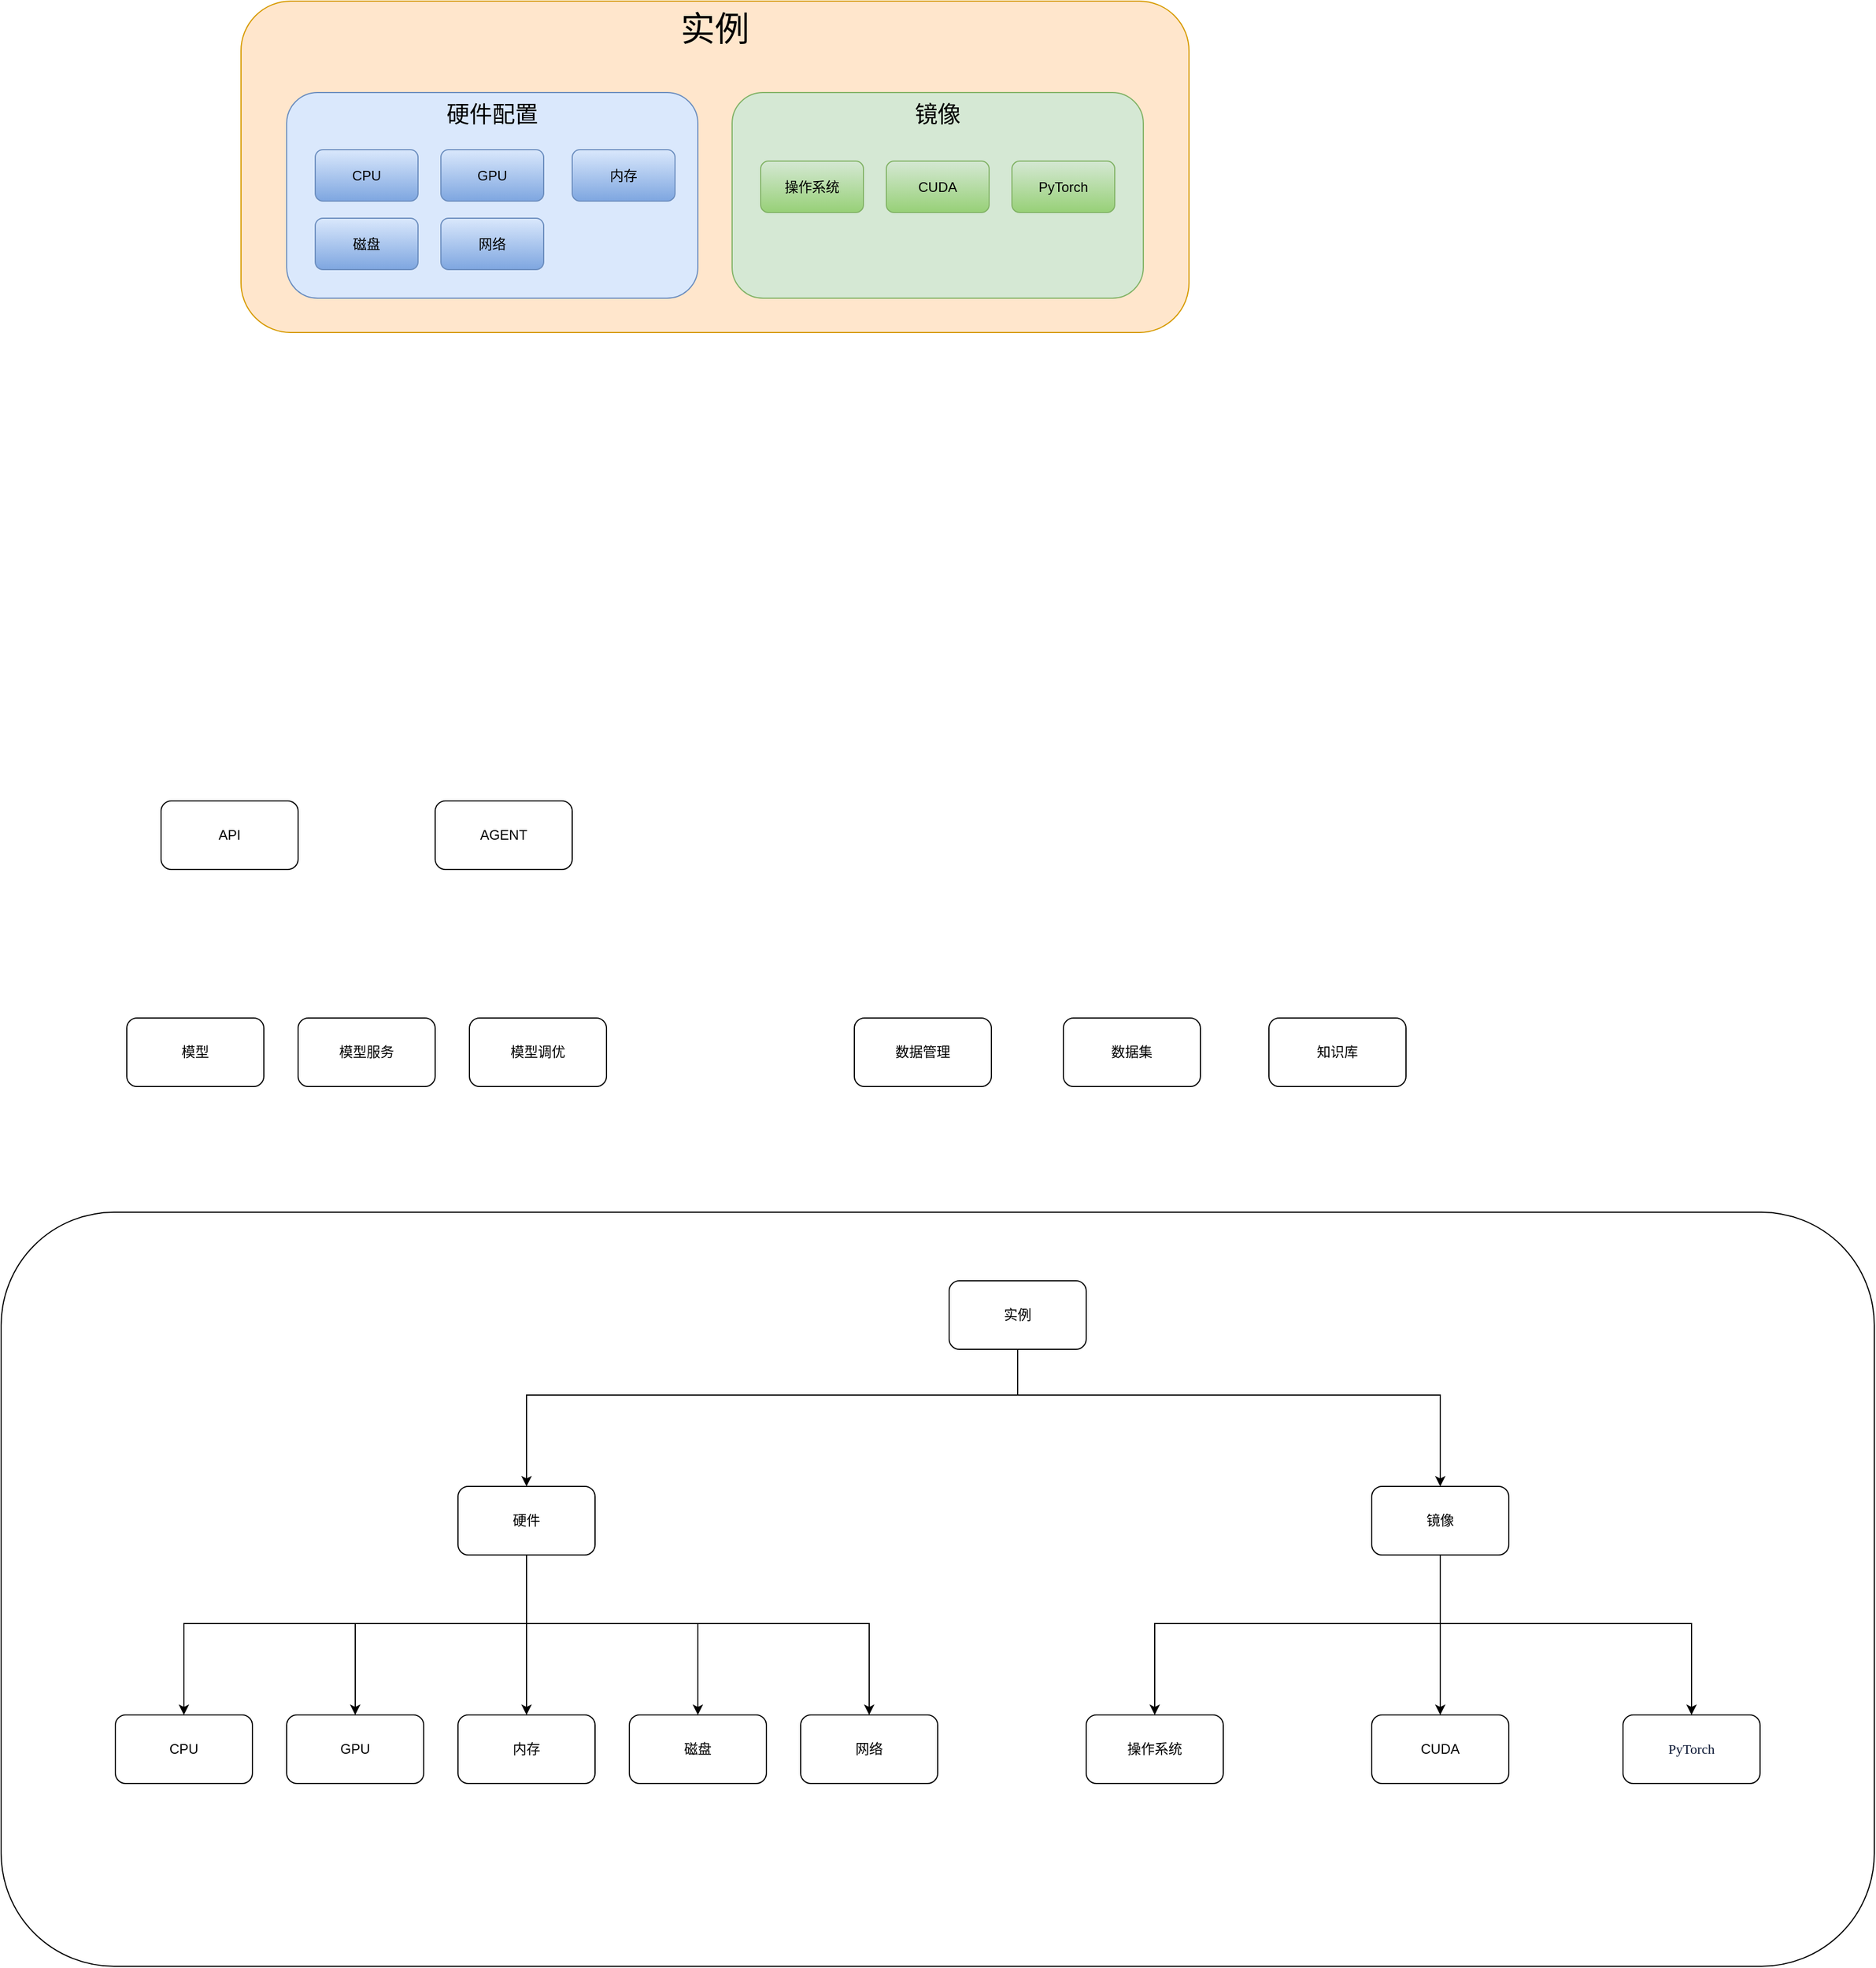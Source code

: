 <mxfile version="28.0.1">
  <diagram name="第 1 页" id="XaoYMrmnhK-bOxz_jXeJ">
    <mxGraphModel dx="2239" dy="2052" grid="1" gridSize="10" guides="1" tooltips="1" connect="1" arrows="1" fold="1" page="1" pageScale="1" pageWidth="827" pageHeight="1169" math="0" shadow="0">
      <root>
        <mxCell id="0" />
        <mxCell id="1" parent="0" />
        <mxCell id="ZqEaL4qXER9mNjsGFA9_-49" value="实例" style="rounded=1;whiteSpace=wrap;html=1;fillColor=#ffe6cc;strokeColor=#d79b00;verticalAlign=top;fontSize=30;labelBorderColor=none;" vertex="1" parent="1">
          <mxGeometry x="170" y="-1100" width="830" height="290" as="geometry" />
        </mxCell>
        <mxCell id="ZqEaL4qXER9mNjsGFA9_-25" value="" style="rounded=1;whiteSpace=wrap;html=1;" vertex="1" parent="1">
          <mxGeometry x="-40" y="-40" width="1640" height="660" as="geometry" />
        </mxCell>
        <mxCell id="ZqEaL4qXER9mNjsGFA9_-12" style="edgeStyle=orthogonalEdgeStyle;rounded=0;orthogonalLoop=1;jettySize=auto;html=1;" edge="1" parent="1" source="ZqEaL4qXER9mNjsGFA9_-4" target="ZqEaL4qXER9mNjsGFA9_-10">
          <mxGeometry relative="1" as="geometry">
            <Array as="points">
              <mxPoint x="850" y="120" />
              <mxPoint x="420" y="120" />
            </Array>
          </mxGeometry>
        </mxCell>
        <mxCell id="ZqEaL4qXER9mNjsGFA9_-13" style="edgeStyle=orthogonalEdgeStyle;rounded=0;orthogonalLoop=1;jettySize=auto;html=1;" edge="1" parent="1" source="ZqEaL4qXER9mNjsGFA9_-4" target="ZqEaL4qXER9mNjsGFA9_-11">
          <mxGeometry relative="1" as="geometry">
            <Array as="points">
              <mxPoint x="850" y="120" />
              <mxPoint x="1220" y="120" />
            </Array>
          </mxGeometry>
        </mxCell>
        <mxCell id="ZqEaL4qXER9mNjsGFA9_-4" value="实例" style="rounded=1;whiteSpace=wrap;html=1;" vertex="1" parent="1">
          <mxGeometry x="790" y="20" width="120" height="60" as="geometry" />
        </mxCell>
        <mxCell id="ZqEaL4qXER9mNjsGFA9_-5" value="操作系统" style="rounded=1;whiteSpace=wrap;html=1;" vertex="1" parent="1">
          <mxGeometry x="910" y="400" width="120" height="60" as="geometry" />
        </mxCell>
        <mxCell id="ZqEaL4qXER9mNjsGFA9_-6" value="CPU" style="rounded=1;whiteSpace=wrap;html=1;" vertex="1" parent="1">
          <mxGeometry x="60" y="400" width="120" height="60" as="geometry" />
        </mxCell>
        <mxCell id="ZqEaL4qXER9mNjsGFA9_-7" value="内存" style="rounded=1;whiteSpace=wrap;html=1;" vertex="1" parent="1">
          <mxGeometry x="360" y="400" width="120" height="60" as="geometry" />
        </mxCell>
        <mxCell id="ZqEaL4qXER9mNjsGFA9_-8" value="磁盘" style="rounded=1;whiteSpace=wrap;html=1;" vertex="1" parent="1">
          <mxGeometry x="510" y="400" width="120" height="60" as="geometry" />
        </mxCell>
        <mxCell id="ZqEaL4qXER9mNjsGFA9_-9" value="GPU" style="rounded=1;whiteSpace=wrap;html=1;" vertex="1" parent="1">
          <mxGeometry x="210" y="400" width="120" height="60" as="geometry" />
        </mxCell>
        <mxCell id="ZqEaL4qXER9mNjsGFA9_-14" style="edgeStyle=orthogonalEdgeStyle;rounded=0;orthogonalLoop=1;jettySize=auto;html=1;entryX=0.5;entryY=0;entryDx=0;entryDy=0;" edge="1" parent="1" source="ZqEaL4qXER9mNjsGFA9_-10" target="ZqEaL4qXER9mNjsGFA9_-6">
          <mxGeometry relative="1" as="geometry">
            <Array as="points">
              <mxPoint x="420" y="320" />
              <mxPoint x="120" y="320" />
            </Array>
          </mxGeometry>
        </mxCell>
        <mxCell id="ZqEaL4qXER9mNjsGFA9_-15" style="edgeStyle=orthogonalEdgeStyle;rounded=0;orthogonalLoop=1;jettySize=auto;html=1;entryX=0.5;entryY=0;entryDx=0;entryDy=0;" edge="1" parent="1" source="ZqEaL4qXER9mNjsGFA9_-10" target="ZqEaL4qXER9mNjsGFA9_-9">
          <mxGeometry relative="1" as="geometry">
            <Array as="points">
              <mxPoint x="420" y="320" />
              <mxPoint x="270" y="320" />
            </Array>
          </mxGeometry>
        </mxCell>
        <mxCell id="ZqEaL4qXER9mNjsGFA9_-16" style="edgeStyle=orthogonalEdgeStyle;rounded=0;orthogonalLoop=1;jettySize=auto;html=1;entryX=0.5;entryY=0;entryDx=0;entryDy=0;" edge="1" parent="1" source="ZqEaL4qXER9mNjsGFA9_-10" target="ZqEaL4qXER9mNjsGFA9_-7">
          <mxGeometry relative="1" as="geometry">
            <Array as="points">
              <mxPoint x="420" y="320" />
              <mxPoint x="420" y="320" />
            </Array>
          </mxGeometry>
        </mxCell>
        <mxCell id="ZqEaL4qXER9mNjsGFA9_-17" style="edgeStyle=orthogonalEdgeStyle;rounded=0;orthogonalLoop=1;jettySize=auto;html=1;exitX=0.5;exitY=1;exitDx=0;exitDy=0;" edge="1" parent="1" source="ZqEaL4qXER9mNjsGFA9_-10" target="ZqEaL4qXER9mNjsGFA9_-8">
          <mxGeometry relative="1" as="geometry">
            <Array as="points">
              <mxPoint x="420" y="320" />
              <mxPoint x="570" y="320" />
            </Array>
          </mxGeometry>
        </mxCell>
        <mxCell id="ZqEaL4qXER9mNjsGFA9_-19" style="edgeStyle=orthogonalEdgeStyle;rounded=0;orthogonalLoop=1;jettySize=auto;html=1;" edge="1" parent="1" source="ZqEaL4qXER9mNjsGFA9_-10" target="ZqEaL4qXER9mNjsGFA9_-18">
          <mxGeometry relative="1" as="geometry">
            <Array as="points">
              <mxPoint x="420" y="320" />
              <mxPoint x="720" y="320" />
            </Array>
          </mxGeometry>
        </mxCell>
        <mxCell id="ZqEaL4qXER9mNjsGFA9_-10" value="硬件" style="rounded=1;whiteSpace=wrap;html=1;" vertex="1" parent="1">
          <mxGeometry x="360" y="200" width="120" height="60" as="geometry" />
        </mxCell>
        <mxCell id="ZqEaL4qXER9mNjsGFA9_-20" style="edgeStyle=orthogonalEdgeStyle;rounded=0;orthogonalLoop=1;jettySize=auto;html=1;entryX=0.5;entryY=0;entryDx=0;entryDy=0;" edge="1" parent="1" source="ZqEaL4qXER9mNjsGFA9_-11" target="ZqEaL4qXER9mNjsGFA9_-5">
          <mxGeometry relative="1" as="geometry">
            <Array as="points">
              <mxPoint x="1220" y="320" />
              <mxPoint x="970" y="320" />
            </Array>
          </mxGeometry>
        </mxCell>
        <mxCell id="ZqEaL4qXER9mNjsGFA9_-22" style="edgeStyle=orthogonalEdgeStyle;rounded=0;orthogonalLoop=1;jettySize=auto;html=1;entryX=0.5;entryY=0;entryDx=0;entryDy=0;" edge="1" parent="1" source="ZqEaL4qXER9mNjsGFA9_-11" target="ZqEaL4qXER9mNjsGFA9_-21">
          <mxGeometry relative="1" as="geometry">
            <Array as="points">
              <mxPoint x="1220" y="330" />
              <mxPoint x="1220" y="330" />
            </Array>
          </mxGeometry>
        </mxCell>
        <mxCell id="ZqEaL4qXER9mNjsGFA9_-24" style="edgeStyle=orthogonalEdgeStyle;rounded=0;orthogonalLoop=1;jettySize=auto;html=1;entryX=0.5;entryY=0;entryDx=0;entryDy=0;" edge="1" parent="1" source="ZqEaL4qXER9mNjsGFA9_-11" target="ZqEaL4qXER9mNjsGFA9_-23">
          <mxGeometry relative="1" as="geometry">
            <Array as="points">
              <mxPoint x="1220" y="320" />
              <mxPoint x="1440" y="320" />
            </Array>
          </mxGeometry>
        </mxCell>
        <mxCell id="ZqEaL4qXER9mNjsGFA9_-11" value="镜像" style="rounded=1;whiteSpace=wrap;html=1;" vertex="1" parent="1">
          <mxGeometry x="1160" y="200" width="120" height="60" as="geometry" />
        </mxCell>
        <mxCell id="ZqEaL4qXER9mNjsGFA9_-18" value="网络" style="rounded=1;whiteSpace=wrap;html=1;" vertex="1" parent="1">
          <mxGeometry x="660" y="400" width="120" height="60" as="geometry" />
        </mxCell>
        <mxCell id="ZqEaL4qXER9mNjsGFA9_-21" value="CUDA" style="rounded=1;whiteSpace=wrap;html=1;" vertex="1" parent="1">
          <mxGeometry x="1160" y="400" width="120" height="60" as="geometry" />
        </mxCell>
        <mxCell id="ZqEaL4qXER9mNjsGFA9_-23" value="&lt;span style=&quot;color: rgb(10, 22, 51); font-family: PingFangSC-Regular; text-align: left; text-wrap-mode: nowrap; background-color: rgb(255, 255, 255);&quot;&gt;PyTorch&lt;/span&gt;" style="rounded=1;whiteSpace=wrap;html=1;" vertex="1" parent="1">
          <mxGeometry x="1380" y="400" width="120" height="60" as="geometry" />
        </mxCell>
        <mxCell id="ZqEaL4qXER9mNjsGFA9_-26" value="模型" style="rounded=1;whiteSpace=wrap;html=1;" vertex="1" parent="1">
          <mxGeometry x="70" y="-210" width="120" height="60" as="geometry" />
        </mxCell>
        <mxCell id="ZqEaL4qXER9mNjsGFA9_-27" value="模型服务" style="rounded=1;whiteSpace=wrap;html=1;" vertex="1" parent="1">
          <mxGeometry x="220" y="-210" width="120" height="60" as="geometry" />
        </mxCell>
        <mxCell id="ZqEaL4qXER9mNjsGFA9_-28" value="模型调优" style="rounded=1;whiteSpace=wrap;html=1;" vertex="1" parent="1">
          <mxGeometry x="370" y="-210" width="120" height="60" as="geometry" />
        </mxCell>
        <mxCell id="ZqEaL4qXER9mNjsGFA9_-29" value="数据管理" style="rounded=1;whiteSpace=wrap;html=1;" vertex="1" parent="1">
          <mxGeometry x="707" y="-210" width="120" height="60" as="geometry" />
        </mxCell>
        <mxCell id="ZqEaL4qXER9mNjsGFA9_-30" value="知识库" style="rounded=1;whiteSpace=wrap;html=1;" vertex="1" parent="1">
          <mxGeometry x="1070" y="-210" width="120" height="60" as="geometry" />
        </mxCell>
        <mxCell id="ZqEaL4qXER9mNjsGFA9_-31" value="数据集" style="rounded=1;whiteSpace=wrap;html=1;" vertex="1" parent="1">
          <mxGeometry x="890" y="-210" width="120" height="60" as="geometry" />
        </mxCell>
        <mxCell id="ZqEaL4qXER9mNjsGFA9_-32" value="API" style="rounded=1;whiteSpace=wrap;html=1;" vertex="1" parent="1">
          <mxGeometry x="100" y="-400" width="120" height="60" as="geometry" />
        </mxCell>
        <mxCell id="ZqEaL4qXER9mNjsGFA9_-33" value="AGENT" style="rounded=1;whiteSpace=wrap;html=1;" vertex="1" parent="1">
          <mxGeometry x="340" y="-400" width="120" height="60" as="geometry" />
        </mxCell>
        <mxCell id="ZqEaL4qXER9mNjsGFA9_-47" value="" style="group" vertex="1" connectable="0" parent="1">
          <mxGeometry x="210" y="-1020" width="360" height="180" as="geometry" />
        </mxCell>
        <mxCell id="ZqEaL4qXER9mNjsGFA9_-34" value="硬件配置" style="rounded=1;whiteSpace=wrap;html=1;verticalAlign=top;fontSize=20;fillColor=#dae8fc;strokeColor=#6c8ebf;" vertex="1" parent="ZqEaL4qXER9mNjsGFA9_-47">
          <mxGeometry width="360" height="180" as="geometry" />
        </mxCell>
        <mxCell id="ZqEaL4qXER9mNjsGFA9_-35" value="CPU" style="rounded=1;whiteSpace=wrap;html=1;fillColor=#dae8fc;gradientColor=#7ea6e0;strokeColor=#6c8ebf;" vertex="1" parent="ZqEaL4qXER9mNjsGFA9_-47">
          <mxGeometry x="25" y="50" width="90" height="45" as="geometry" />
        </mxCell>
        <mxCell id="ZqEaL4qXER9mNjsGFA9_-36" value="内存" style="rounded=1;whiteSpace=wrap;html=1;fillColor=#dae8fc;gradientColor=#7ea6e0;strokeColor=#6c8ebf;" vertex="1" parent="ZqEaL4qXER9mNjsGFA9_-47">
          <mxGeometry x="250" y="50" width="90" height="45" as="geometry" />
        </mxCell>
        <mxCell id="ZqEaL4qXER9mNjsGFA9_-37" value="磁盘" style="rounded=1;whiteSpace=wrap;html=1;fillColor=#dae8fc;gradientColor=#7ea6e0;strokeColor=#6c8ebf;" vertex="1" parent="ZqEaL4qXER9mNjsGFA9_-47">
          <mxGeometry x="25" y="110" width="90" height="45" as="geometry" />
        </mxCell>
        <mxCell id="ZqEaL4qXER9mNjsGFA9_-38" value="GPU" style="rounded=1;whiteSpace=wrap;html=1;fillColor=#dae8fc;gradientColor=#7ea6e0;strokeColor=#6c8ebf;" vertex="1" parent="ZqEaL4qXER9mNjsGFA9_-47">
          <mxGeometry x="135" y="50" width="90" height="45" as="geometry" />
        </mxCell>
        <mxCell id="ZqEaL4qXER9mNjsGFA9_-39" value="网络" style="rounded=1;whiteSpace=wrap;html=1;fillColor=#dae8fc;gradientColor=#7ea6e0;strokeColor=#6c8ebf;" vertex="1" parent="ZqEaL4qXER9mNjsGFA9_-47">
          <mxGeometry x="135" y="110" width="90" height="45" as="geometry" />
        </mxCell>
        <mxCell id="ZqEaL4qXER9mNjsGFA9_-48" value="" style="group" vertex="1" connectable="0" parent="1">
          <mxGeometry x="600" y="-1020" width="360" height="180" as="geometry" />
        </mxCell>
        <mxCell id="ZqEaL4qXER9mNjsGFA9_-41" value="镜像" style="rounded=1;whiteSpace=wrap;html=1;verticalAlign=top;fontSize=20;fillColor=#d5e8d4;strokeColor=#82b366;" vertex="1" parent="ZqEaL4qXER9mNjsGFA9_-48">
          <mxGeometry width="360" height="180" as="geometry" />
        </mxCell>
        <mxCell id="ZqEaL4qXER9mNjsGFA9_-42" value="操作系统" style="rounded=1;whiteSpace=wrap;html=1;fillColor=#d5e8d4;gradientColor=#97d077;strokeColor=#82b366;" vertex="1" parent="ZqEaL4qXER9mNjsGFA9_-48">
          <mxGeometry x="25" y="60" width="90" height="45" as="geometry" />
        </mxCell>
        <mxCell id="ZqEaL4qXER9mNjsGFA9_-43" value="PyTorch" style="rounded=1;whiteSpace=wrap;html=1;fillColor=#d5e8d4;gradientColor=#97d077;strokeColor=#82b366;" vertex="1" parent="ZqEaL4qXER9mNjsGFA9_-48">
          <mxGeometry x="245" y="60" width="90" height="45" as="geometry" />
        </mxCell>
        <mxCell id="ZqEaL4qXER9mNjsGFA9_-45" value="CUDA" style="rounded=1;whiteSpace=wrap;html=1;fillColor=#d5e8d4;gradientColor=#97d077;strokeColor=#82b366;" vertex="1" parent="ZqEaL4qXER9mNjsGFA9_-48">
          <mxGeometry x="135" y="60" width="90" height="45" as="geometry" />
        </mxCell>
      </root>
    </mxGraphModel>
  </diagram>
</mxfile>
